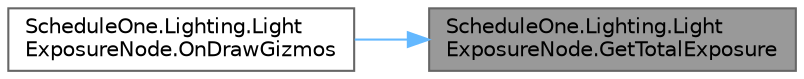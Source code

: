 digraph "ScheduleOne.Lighting.LightExposureNode.GetTotalExposure"
{
 // LATEX_PDF_SIZE
  bgcolor="transparent";
  edge [fontname=Helvetica,fontsize=10,labelfontname=Helvetica,labelfontsize=10];
  node [fontname=Helvetica,fontsize=10,shape=box,height=0.2,width=0.4];
  rankdir="RL";
  Node1 [id="Node000001",label="ScheduleOne.Lighting.Light\lExposureNode.GetTotalExposure",height=0.2,width=0.4,color="gray40", fillcolor="grey60", style="filled", fontcolor="black",tooltip=" "];
  Node1 -> Node2 [id="edge1_Node000001_Node000002",dir="back",color="steelblue1",style="solid",tooltip=" "];
  Node2 [id="Node000002",label="ScheduleOne.Lighting.Light\lExposureNode.OnDrawGizmos",height=0.2,width=0.4,color="grey40", fillcolor="white", style="filled",URL="$class_schedule_one_1_1_lighting_1_1_light_exposure_node.html#a24666383d04f2cca9614ae5e0bb5892c",tooltip=" "];
}
